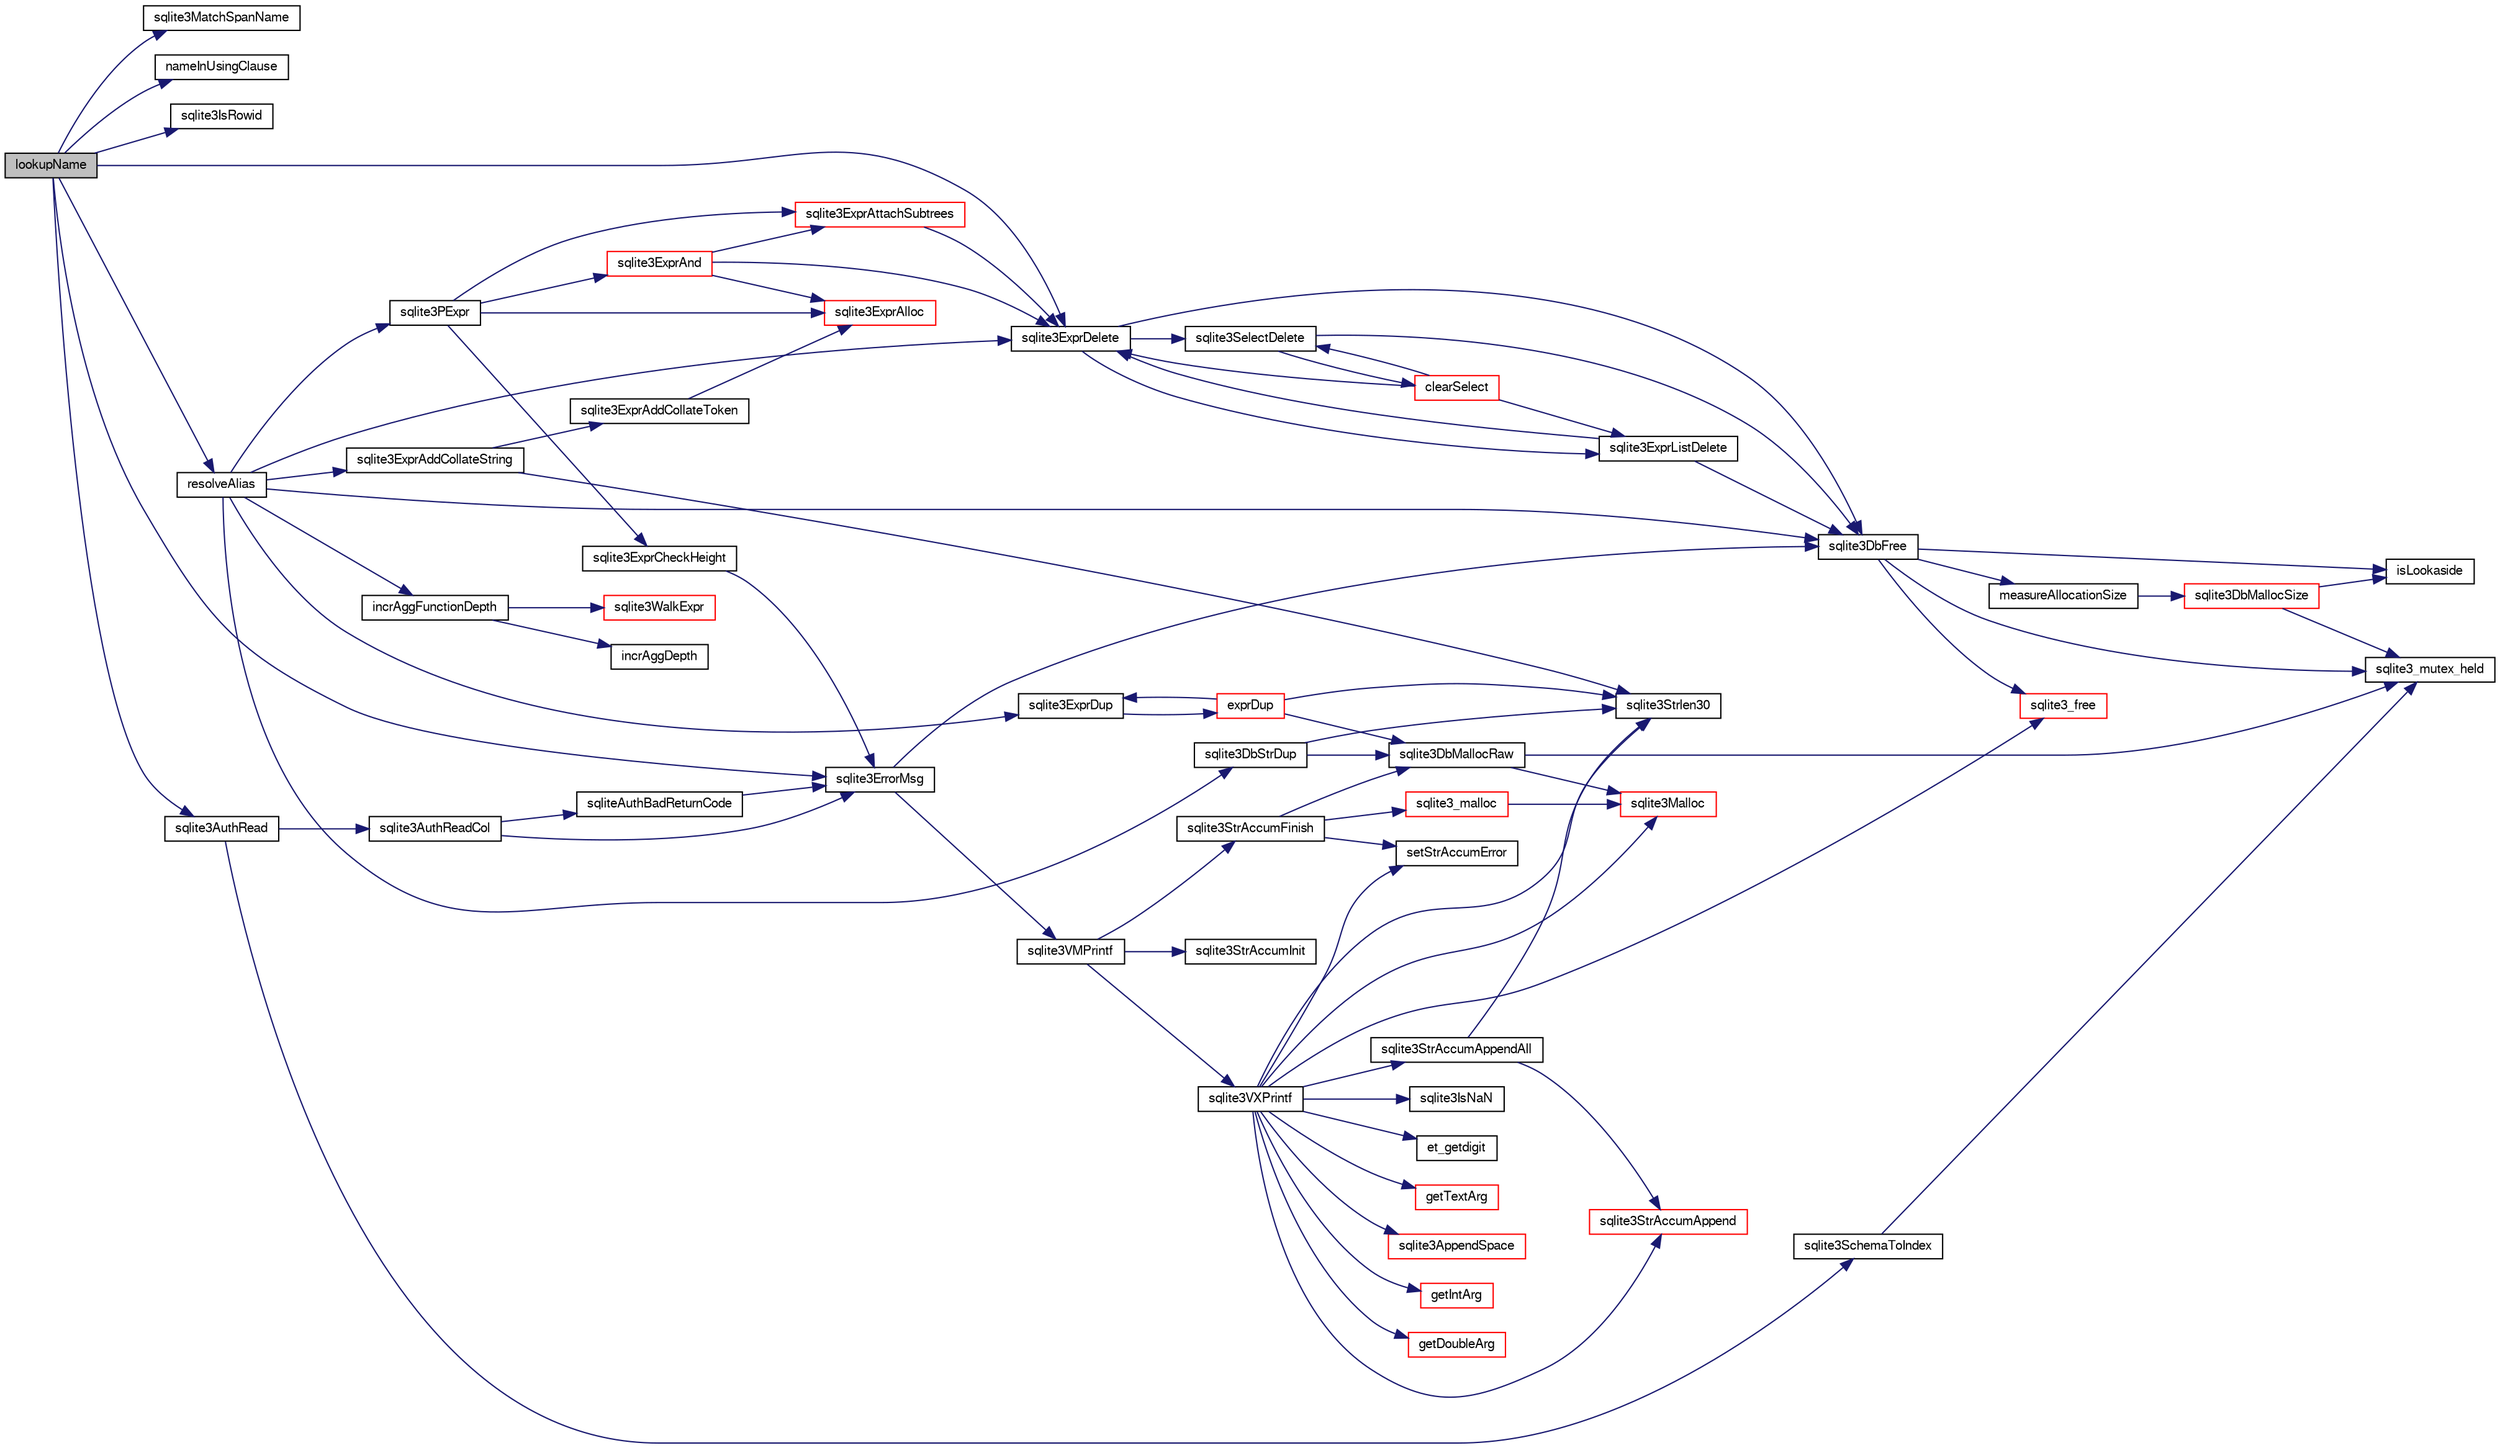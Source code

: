digraph "lookupName"
{
  edge [fontname="FreeSans",fontsize="10",labelfontname="FreeSans",labelfontsize="10"];
  node [fontname="FreeSans",fontsize="10",shape=record];
  rankdir="LR";
  Node160798 [label="lookupName",height=0.2,width=0.4,color="black", fillcolor="grey75", style="filled", fontcolor="black"];
  Node160798 -> Node160799 [color="midnightblue",fontsize="10",style="solid",fontname="FreeSans"];
  Node160799 [label="sqlite3MatchSpanName",height=0.2,width=0.4,color="black", fillcolor="white", style="filled",URL="$sqlite3_8c.html#a6ea6653a82e76ee27e41e67c75f169f5"];
  Node160798 -> Node160800 [color="midnightblue",fontsize="10",style="solid",fontname="FreeSans"];
  Node160800 [label="nameInUsingClause",height=0.2,width=0.4,color="black", fillcolor="white", style="filled",URL="$sqlite3_8c.html#ae79de0337d1031519f1a1f9c2108ea58"];
  Node160798 -> Node160801 [color="midnightblue",fontsize="10",style="solid",fontname="FreeSans"];
  Node160801 [label="sqlite3IsRowid",height=0.2,width=0.4,color="black", fillcolor="white", style="filled",URL="$sqlite3_8c.html#a3cbcc1bde1c3573ba6a7712dda14009e"];
  Node160798 -> Node160802 [color="midnightblue",fontsize="10",style="solid",fontname="FreeSans"];
  Node160802 [label="sqlite3ErrorMsg",height=0.2,width=0.4,color="black", fillcolor="white", style="filled",URL="$sqlite3_8c.html#aee2798e173651adae0f9c85469f3457d"];
  Node160802 -> Node160803 [color="midnightblue",fontsize="10",style="solid",fontname="FreeSans"];
  Node160803 [label="sqlite3VMPrintf",height=0.2,width=0.4,color="black", fillcolor="white", style="filled",URL="$sqlite3_8c.html#a05535d0982ef06fbc2ee8195ebbae689"];
  Node160803 -> Node160804 [color="midnightblue",fontsize="10",style="solid",fontname="FreeSans"];
  Node160804 [label="sqlite3StrAccumInit",height=0.2,width=0.4,color="black", fillcolor="white", style="filled",URL="$sqlite3_8c.html#aabf95e113b9d54d519cd15a56215f560"];
  Node160803 -> Node160805 [color="midnightblue",fontsize="10",style="solid",fontname="FreeSans"];
  Node160805 [label="sqlite3VXPrintf",height=0.2,width=0.4,color="black", fillcolor="white", style="filled",URL="$sqlite3_8c.html#a63c25806c9bd4a2b76f9a0eb232c6bde"];
  Node160805 -> Node160806 [color="midnightblue",fontsize="10",style="solid",fontname="FreeSans"];
  Node160806 [label="sqlite3StrAccumAppend",height=0.2,width=0.4,color="red", fillcolor="white", style="filled",URL="$sqlite3_8c.html#a56664fa33def33c5a5245b623441d5e0"];
  Node160805 -> Node161079 [color="midnightblue",fontsize="10",style="solid",fontname="FreeSans"];
  Node161079 [label="getIntArg",height=0.2,width=0.4,color="red", fillcolor="white", style="filled",URL="$sqlite3_8c.html#abff258963dbd9205fb299851a64c67be"];
  Node160805 -> Node160824 [color="midnightblue",fontsize="10",style="solid",fontname="FreeSans"];
  Node160824 [label="sqlite3Malloc",height=0.2,width=0.4,color="red", fillcolor="white", style="filled",URL="$sqlite3_8c.html#a361a2eaa846b1885f123abe46f5d8b2b"];
  Node160805 -> Node160809 [color="midnightblue",fontsize="10",style="solid",fontname="FreeSans"];
  Node160809 [label="setStrAccumError",height=0.2,width=0.4,color="black", fillcolor="white", style="filled",URL="$sqlite3_8c.html#a3dc479a1fc8ba1ab8edfe51f8a0b102c"];
  Node160805 -> Node161080 [color="midnightblue",fontsize="10",style="solid",fontname="FreeSans"];
  Node161080 [label="getDoubleArg",height=0.2,width=0.4,color="red", fillcolor="white", style="filled",URL="$sqlite3_8c.html#a1cf25120072c85bd261983b24c12c3d9"];
  Node160805 -> Node160973 [color="midnightblue",fontsize="10",style="solid",fontname="FreeSans"];
  Node160973 [label="sqlite3IsNaN",height=0.2,width=0.4,color="black", fillcolor="white", style="filled",URL="$sqlite3_8c.html#aed4d78203877c3486765ccbc7feebb50"];
  Node160805 -> Node160891 [color="midnightblue",fontsize="10",style="solid",fontname="FreeSans"];
  Node160891 [label="sqlite3Strlen30",height=0.2,width=0.4,color="black", fillcolor="white", style="filled",URL="$sqlite3_8c.html#a3dcd80ba41f1a308193dee74857b62a7"];
  Node160805 -> Node161081 [color="midnightblue",fontsize="10",style="solid",fontname="FreeSans"];
  Node161081 [label="et_getdigit",height=0.2,width=0.4,color="black", fillcolor="white", style="filled",URL="$sqlite3_8c.html#a40c5a308749ad07cc2397a53e081bff0"];
  Node160805 -> Node161082 [color="midnightblue",fontsize="10",style="solid",fontname="FreeSans"];
  Node161082 [label="getTextArg",height=0.2,width=0.4,color="red", fillcolor="white", style="filled",URL="$sqlite3_8c.html#afbb41850423ef20071cefaab0431e04d"];
  Node160805 -> Node161083 [color="midnightblue",fontsize="10",style="solid",fontname="FreeSans"];
  Node161083 [label="sqlite3StrAccumAppendAll",height=0.2,width=0.4,color="black", fillcolor="white", style="filled",URL="$sqlite3_8c.html#acaf8f3e4f99a3c3a4a77e9c987547289"];
  Node161083 -> Node160806 [color="midnightblue",fontsize="10",style="solid",fontname="FreeSans"];
  Node161083 -> Node160891 [color="midnightblue",fontsize="10",style="solid",fontname="FreeSans"];
  Node160805 -> Node161084 [color="midnightblue",fontsize="10",style="solid",fontname="FreeSans"];
  Node161084 [label="sqlite3AppendSpace",height=0.2,width=0.4,color="red", fillcolor="white", style="filled",URL="$sqlite3_8c.html#aefd38a5afc0020d4a93855c3ee7c63a8"];
  Node160805 -> Node160817 [color="midnightblue",fontsize="10",style="solid",fontname="FreeSans"];
  Node160817 [label="sqlite3_free",height=0.2,width=0.4,color="red", fillcolor="white", style="filled",URL="$sqlite3_8c.html#a6552349e36a8a691af5487999ab09519"];
  Node160803 -> Node160855 [color="midnightblue",fontsize="10",style="solid",fontname="FreeSans"];
  Node160855 [label="sqlite3StrAccumFinish",height=0.2,width=0.4,color="black", fillcolor="white", style="filled",URL="$sqlite3_8c.html#adb7f26b10ac1b847db6f000ef4c2e2ba"];
  Node160855 -> Node160823 [color="midnightblue",fontsize="10",style="solid",fontname="FreeSans"];
  Node160823 [label="sqlite3DbMallocRaw",height=0.2,width=0.4,color="black", fillcolor="white", style="filled",URL="$sqlite3_8c.html#abbe8be0cf7175e11ddc3e2218fad924e"];
  Node160823 -> Node160812 [color="midnightblue",fontsize="10",style="solid",fontname="FreeSans"];
  Node160812 [label="sqlite3_mutex_held",height=0.2,width=0.4,color="black", fillcolor="white", style="filled",URL="$sqlite3_8c.html#acf77da68932b6bc163c5e68547ecc3e7"];
  Node160823 -> Node160824 [color="midnightblue",fontsize="10",style="solid",fontname="FreeSans"];
  Node160855 -> Node160856 [color="midnightblue",fontsize="10",style="solid",fontname="FreeSans"];
  Node160856 [label="sqlite3_malloc",height=0.2,width=0.4,color="red", fillcolor="white", style="filled",URL="$sqlite3_8c.html#ac79dba55fc32b6a840cf5a9769bce7cd"];
  Node160856 -> Node160824 [color="midnightblue",fontsize="10",style="solid",fontname="FreeSans"];
  Node160855 -> Node160809 [color="midnightblue",fontsize="10",style="solid",fontname="FreeSans"];
  Node160802 -> Node160811 [color="midnightblue",fontsize="10",style="solid",fontname="FreeSans"];
  Node160811 [label="sqlite3DbFree",height=0.2,width=0.4,color="black", fillcolor="white", style="filled",URL="$sqlite3_8c.html#ac70ab821a6607b4a1b909582dc37a069"];
  Node160811 -> Node160812 [color="midnightblue",fontsize="10",style="solid",fontname="FreeSans"];
  Node160811 -> Node160813 [color="midnightblue",fontsize="10",style="solid",fontname="FreeSans"];
  Node160813 [label="measureAllocationSize",height=0.2,width=0.4,color="black", fillcolor="white", style="filled",URL="$sqlite3_8c.html#a45731e644a22fdb756e2b6337224217a"];
  Node160813 -> Node160814 [color="midnightblue",fontsize="10",style="solid",fontname="FreeSans"];
  Node160814 [label="sqlite3DbMallocSize",height=0.2,width=0.4,color="red", fillcolor="white", style="filled",URL="$sqlite3_8c.html#aa397e5a8a03495203a0767abf0a71f86"];
  Node160814 -> Node160812 [color="midnightblue",fontsize="10",style="solid",fontname="FreeSans"];
  Node160814 -> Node160816 [color="midnightblue",fontsize="10",style="solid",fontname="FreeSans"];
  Node160816 [label="isLookaside",height=0.2,width=0.4,color="black", fillcolor="white", style="filled",URL="$sqlite3_8c.html#a770fa05ff9717b75e16f4d968a77b897"];
  Node160811 -> Node160816 [color="midnightblue",fontsize="10",style="solid",fontname="FreeSans"];
  Node160811 -> Node160817 [color="midnightblue",fontsize="10",style="solid",fontname="FreeSans"];
  Node160798 -> Node161085 [color="midnightblue",fontsize="10",style="solid",fontname="FreeSans"];
  Node161085 [label="resolveAlias",height=0.2,width=0.4,color="black", fillcolor="white", style="filled",URL="$sqlite3_8c.html#af5aa683bef5c0eff80a792aa8a968167"];
  Node161085 -> Node161086 [color="midnightblue",fontsize="10",style="solid",fontname="FreeSans"];
  Node161086 [label="sqlite3ExprDup",height=0.2,width=0.4,color="black", fillcolor="white", style="filled",URL="$sqlite3_8c.html#a509095508224c9f99698d86205234209"];
  Node161086 -> Node161087 [color="midnightblue",fontsize="10",style="solid",fontname="FreeSans"];
  Node161087 [label="exprDup",height=0.2,width=0.4,color="red", fillcolor="white", style="filled",URL="$sqlite3_8c.html#a89f473c64253ae0a76749f543466a05a"];
  Node161087 -> Node160823 [color="midnightblue",fontsize="10",style="solid",fontname="FreeSans"];
  Node161087 -> Node160891 [color="midnightblue",fontsize="10",style="solid",fontname="FreeSans"];
  Node161087 -> Node161086 [color="midnightblue",fontsize="10",style="solid",fontname="FreeSans"];
  Node161085 -> Node161098 [color="midnightblue",fontsize="10",style="solid",fontname="FreeSans"];
  Node161098 [label="incrAggFunctionDepth",height=0.2,width=0.4,color="black", fillcolor="white", style="filled",URL="$sqlite3_8c.html#aeddf1db5c262b308a910713da0ef7d5c"];
  Node161098 -> Node161099 [color="midnightblue",fontsize="10",style="solid",fontname="FreeSans"];
  Node161099 [label="incrAggDepth",height=0.2,width=0.4,color="black", fillcolor="white", style="filled",URL="$sqlite3_8c.html#a4cbff219146104000e6e314d9fd0594c"];
  Node161098 -> Node161100 [color="midnightblue",fontsize="10",style="solid",fontname="FreeSans"];
  Node161100 [label="sqlite3WalkExpr",height=0.2,width=0.4,color="red", fillcolor="white", style="filled",URL="$sqlite3_8c.html#a5d04d7273f7194fb0fbb24e7ee5e1b5a"];
  Node161085 -> Node161105 [color="midnightblue",fontsize="10",style="solid",fontname="FreeSans"];
  Node161105 [label="sqlite3PExpr",height=0.2,width=0.4,color="black", fillcolor="white", style="filled",URL="$sqlite3_8c.html#a56670a96a4ad8449466fea3449f71c57"];
  Node161105 -> Node161106 [color="midnightblue",fontsize="10",style="solid",fontname="FreeSans"];
  Node161106 [label="sqlite3ExprAnd",height=0.2,width=0.4,color="red", fillcolor="white", style="filled",URL="$sqlite3_8c.html#adb7ce3f2fe4bc4cb22dbb82aed2b6c32"];
  Node161106 -> Node161111 [color="midnightblue",fontsize="10",style="solid",fontname="FreeSans"];
  Node161111 [label="sqlite3ExprDelete",height=0.2,width=0.4,color="black", fillcolor="white", style="filled",URL="$sqlite3_8c.html#ae4e21ab5918e0428fbaa9e615dceb309"];
  Node161111 -> Node160811 [color="midnightblue",fontsize="10",style="solid",fontname="FreeSans"];
  Node161111 -> Node161112 [color="midnightblue",fontsize="10",style="solid",fontname="FreeSans"];
  Node161112 [label="sqlite3SelectDelete",height=0.2,width=0.4,color="black", fillcolor="white", style="filled",URL="$sqlite3_8c.html#a0f56959f0acac85496744f0d068854a0"];
  Node161112 -> Node161113 [color="midnightblue",fontsize="10",style="solid",fontname="FreeSans"];
  Node161113 [label="clearSelect",height=0.2,width=0.4,color="red", fillcolor="white", style="filled",URL="$sqlite3_8c.html#ac083bac4f2f02c26aa02fc24ca8c2dd9"];
  Node161113 -> Node161114 [color="midnightblue",fontsize="10",style="solid",fontname="FreeSans"];
  Node161114 [label="sqlite3ExprListDelete",height=0.2,width=0.4,color="black", fillcolor="white", style="filled",URL="$sqlite3_8c.html#ae9cd46eac81e86a04ed8c09b99fc3c10"];
  Node161114 -> Node161111 [color="midnightblue",fontsize="10",style="solid",fontname="FreeSans"];
  Node161114 -> Node160811 [color="midnightblue",fontsize="10",style="solid",fontname="FreeSans"];
  Node161113 -> Node161111 [color="midnightblue",fontsize="10",style="solid",fontname="FreeSans"];
  Node161113 -> Node161112 [color="midnightblue",fontsize="10",style="solid",fontname="FreeSans"];
  Node161112 -> Node160811 [color="midnightblue",fontsize="10",style="solid",fontname="FreeSans"];
  Node161111 -> Node161114 [color="midnightblue",fontsize="10",style="solid",fontname="FreeSans"];
  Node161106 -> Node161779 [color="midnightblue",fontsize="10",style="solid",fontname="FreeSans"];
  Node161779 [label="sqlite3ExprAlloc",height=0.2,width=0.4,color="red", fillcolor="white", style="filled",URL="$sqlite3_8c.html#a7f1c54604acd48617bd41d26f5db776d"];
  Node161106 -> Node161780 [color="midnightblue",fontsize="10",style="solid",fontname="FreeSans"];
  Node161780 [label="sqlite3ExprAttachSubtrees",height=0.2,width=0.4,color="red", fillcolor="white", style="filled",URL="$sqlite3_8c.html#a74aac72e6029e25c0d4505a4cc4020c6"];
  Node161780 -> Node161111 [color="midnightblue",fontsize="10",style="solid",fontname="FreeSans"];
  Node161105 -> Node161779 [color="midnightblue",fontsize="10",style="solid",fontname="FreeSans"];
  Node161105 -> Node161780 [color="midnightblue",fontsize="10",style="solid",fontname="FreeSans"];
  Node161105 -> Node161785 [color="midnightblue",fontsize="10",style="solid",fontname="FreeSans"];
  Node161785 [label="sqlite3ExprCheckHeight",height=0.2,width=0.4,color="black", fillcolor="white", style="filled",URL="$sqlite3_8c.html#ab208260635507bd7a5c58b612db514f2"];
  Node161785 -> Node160802 [color="midnightblue",fontsize="10",style="solid",fontname="FreeSans"];
  Node161085 -> Node161786 [color="midnightblue",fontsize="10",style="solid",fontname="FreeSans"];
  Node161786 [label="sqlite3ExprAddCollateString",height=0.2,width=0.4,color="black", fillcolor="white", style="filled",URL="$sqlite3_8c.html#ad4ab1428412fc5750fc3ec02e4f6e637"];
  Node161786 -> Node160891 [color="midnightblue",fontsize="10",style="solid",fontname="FreeSans"];
  Node161786 -> Node161787 [color="midnightblue",fontsize="10",style="solid",fontname="FreeSans"];
  Node161787 [label="sqlite3ExprAddCollateToken",height=0.2,width=0.4,color="black", fillcolor="white", style="filled",URL="$sqlite3_8c.html#a78ef60a4dbac9c172ee8130d7d497935"];
  Node161787 -> Node161779 [color="midnightblue",fontsize="10",style="solid",fontname="FreeSans"];
  Node161085 -> Node161111 [color="midnightblue",fontsize="10",style="solid",fontname="FreeSans"];
  Node161085 -> Node161094 [color="midnightblue",fontsize="10",style="solid",fontname="FreeSans"];
  Node161094 [label="sqlite3DbStrDup",height=0.2,width=0.4,color="black", fillcolor="white", style="filled",URL="$sqlite3_8c.html#a0ec4772ee6de7316ecd1e6cabb1beeef"];
  Node161094 -> Node160891 [color="midnightblue",fontsize="10",style="solid",fontname="FreeSans"];
  Node161094 -> Node160823 [color="midnightblue",fontsize="10",style="solid",fontname="FreeSans"];
  Node161085 -> Node160811 [color="midnightblue",fontsize="10",style="solid",fontname="FreeSans"];
  Node160798 -> Node161111 [color="midnightblue",fontsize="10",style="solid",fontname="FreeSans"];
  Node160798 -> Node161788 [color="midnightblue",fontsize="10",style="solid",fontname="FreeSans"];
  Node161788 [label="sqlite3AuthRead",height=0.2,width=0.4,color="black", fillcolor="white", style="filled",URL="$sqlite3_8c.html#a7d35cc77f551289127785c9fd85298a5"];
  Node161788 -> Node161755 [color="midnightblue",fontsize="10",style="solid",fontname="FreeSans"];
  Node161755 [label="sqlite3SchemaToIndex",height=0.2,width=0.4,color="black", fillcolor="white", style="filled",URL="$sqlite3_8c.html#ad9ef77a42022f1f8c8ab71b5761f5134"];
  Node161755 -> Node160812 [color="midnightblue",fontsize="10",style="solid",fontname="FreeSans"];
  Node161788 -> Node161789 [color="midnightblue",fontsize="10",style="solid",fontname="FreeSans"];
  Node161789 [label="sqlite3AuthReadCol",height=0.2,width=0.4,color="black", fillcolor="white", style="filled",URL="$sqlite3_8c.html#acad7fc781b6e141622cf6394cb711727"];
  Node161789 -> Node160802 [color="midnightblue",fontsize="10",style="solid",fontname="FreeSans"];
  Node161789 -> Node161790 [color="midnightblue",fontsize="10",style="solid",fontname="FreeSans"];
  Node161790 [label="sqliteAuthBadReturnCode",height=0.2,width=0.4,color="black", fillcolor="white", style="filled",URL="$sqlite3_8c.html#ad8fdda3ef346903a89e24dd825642bc1"];
  Node161790 -> Node160802 [color="midnightblue",fontsize="10",style="solid",fontname="FreeSans"];
}
